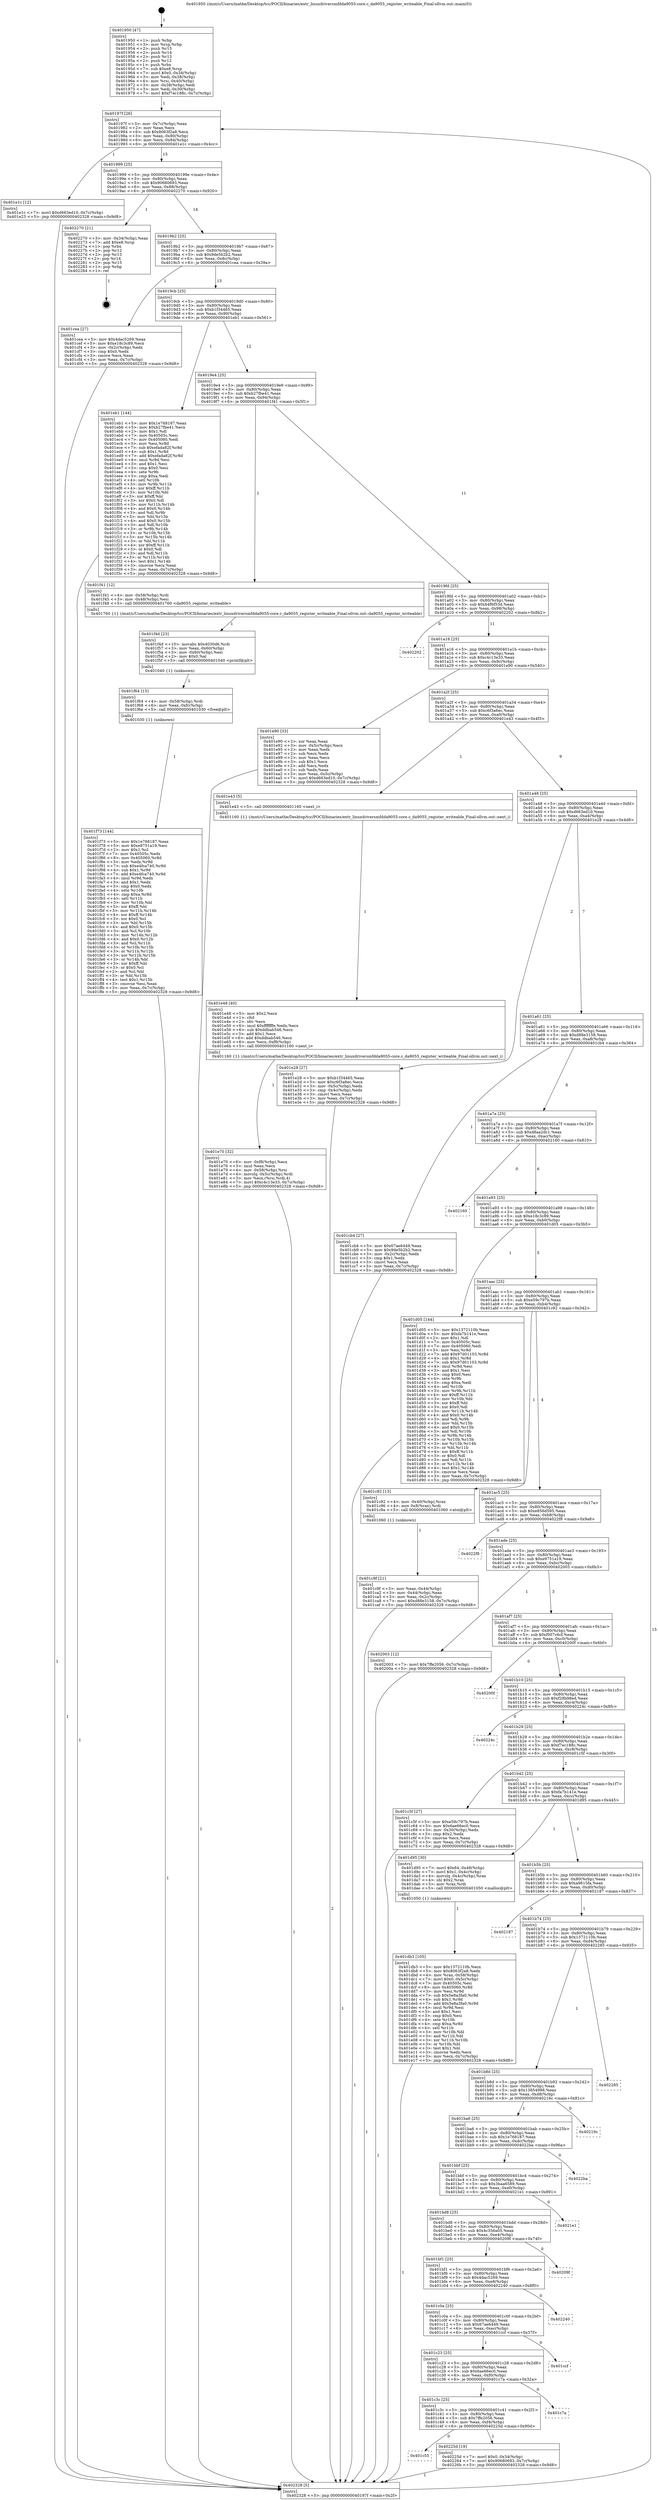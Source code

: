 digraph "0x401950" {
  label = "0x401950 (/mnt/c/Users/mathe/Desktop/tcc/POCII/binaries/extr_linuxdriversmfdda9055-core.c_da9055_register_writeable_Final-ollvm.out::main(0))"
  labelloc = "t"
  node[shape=record]

  Entry [label="",width=0.3,height=0.3,shape=circle,fillcolor=black,style=filled]
  "0x40197f" [label="{
     0x40197f [26]\l
     | [instrs]\l
     &nbsp;&nbsp;0x40197f \<+3\>: mov -0x7c(%rbp),%eax\l
     &nbsp;&nbsp;0x401982 \<+2\>: mov %eax,%ecx\l
     &nbsp;&nbsp;0x401984 \<+6\>: sub $0x8063f2a8,%ecx\l
     &nbsp;&nbsp;0x40198a \<+3\>: mov %eax,-0x80(%rbp)\l
     &nbsp;&nbsp;0x40198d \<+6\>: mov %ecx,-0x84(%rbp)\l
     &nbsp;&nbsp;0x401993 \<+6\>: je 0000000000401e1c \<main+0x4cc\>\l
  }"]
  "0x401e1c" [label="{
     0x401e1c [12]\l
     | [instrs]\l
     &nbsp;&nbsp;0x401e1c \<+7\>: movl $0xd663ed10,-0x7c(%rbp)\l
     &nbsp;&nbsp;0x401e23 \<+5\>: jmp 0000000000402328 \<main+0x9d8\>\l
  }"]
  "0x401999" [label="{
     0x401999 [25]\l
     | [instrs]\l
     &nbsp;&nbsp;0x401999 \<+5\>: jmp 000000000040199e \<main+0x4e\>\l
     &nbsp;&nbsp;0x40199e \<+3\>: mov -0x80(%rbp),%eax\l
     &nbsp;&nbsp;0x4019a1 \<+5\>: sub $0x90680693,%eax\l
     &nbsp;&nbsp;0x4019a6 \<+6\>: mov %eax,-0x88(%rbp)\l
     &nbsp;&nbsp;0x4019ac \<+6\>: je 0000000000402270 \<main+0x920\>\l
  }"]
  Exit [label="",width=0.3,height=0.3,shape=circle,fillcolor=black,style=filled,peripheries=2]
  "0x402270" [label="{
     0x402270 [21]\l
     | [instrs]\l
     &nbsp;&nbsp;0x402270 \<+3\>: mov -0x34(%rbp),%eax\l
     &nbsp;&nbsp;0x402273 \<+7\>: add $0xe8,%rsp\l
     &nbsp;&nbsp;0x40227a \<+1\>: pop %rbx\l
     &nbsp;&nbsp;0x40227b \<+2\>: pop %r12\l
     &nbsp;&nbsp;0x40227d \<+2\>: pop %r13\l
     &nbsp;&nbsp;0x40227f \<+2\>: pop %r14\l
     &nbsp;&nbsp;0x402281 \<+2\>: pop %r15\l
     &nbsp;&nbsp;0x402283 \<+1\>: pop %rbp\l
     &nbsp;&nbsp;0x402284 \<+1\>: ret\l
  }"]
  "0x4019b2" [label="{
     0x4019b2 [25]\l
     | [instrs]\l
     &nbsp;&nbsp;0x4019b2 \<+5\>: jmp 00000000004019b7 \<main+0x67\>\l
     &nbsp;&nbsp;0x4019b7 \<+3\>: mov -0x80(%rbp),%eax\l
     &nbsp;&nbsp;0x4019ba \<+5\>: sub $0x9de5b2b2,%eax\l
     &nbsp;&nbsp;0x4019bf \<+6\>: mov %eax,-0x8c(%rbp)\l
     &nbsp;&nbsp;0x4019c5 \<+6\>: je 0000000000401cea \<main+0x39a\>\l
  }"]
  "0x401c55" [label="{
     0x401c55\l
  }", style=dashed]
  "0x401cea" [label="{
     0x401cea [27]\l
     | [instrs]\l
     &nbsp;&nbsp;0x401cea \<+5\>: mov $0x4dac5269,%eax\l
     &nbsp;&nbsp;0x401cef \<+5\>: mov $0xe18c3c89,%ecx\l
     &nbsp;&nbsp;0x401cf4 \<+3\>: mov -0x2c(%rbp),%edx\l
     &nbsp;&nbsp;0x401cf7 \<+3\>: cmp $0x0,%edx\l
     &nbsp;&nbsp;0x401cfa \<+3\>: cmove %ecx,%eax\l
     &nbsp;&nbsp;0x401cfd \<+3\>: mov %eax,-0x7c(%rbp)\l
     &nbsp;&nbsp;0x401d00 \<+5\>: jmp 0000000000402328 \<main+0x9d8\>\l
  }"]
  "0x4019cb" [label="{
     0x4019cb [25]\l
     | [instrs]\l
     &nbsp;&nbsp;0x4019cb \<+5\>: jmp 00000000004019d0 \<main+0x80\>\l
     &nbsp;&nbsp;0x4019d0 \<+3\>: mov -0x80(%rbp),%eax\l
     &nbsp;&nbsp;0x4019d3 \<+5\>: sub $0xb1f34465,%eax\l
     &nbsp;&nbsp;0x4019d8 \<+6\>: mov %eax,-0x90(%rbp)\l
     &nbsp;&nbsp;0x4019de \<+6\>: je 0000000000401eb1 \<main+0x561\>\l
  }"]
  "0x40225d" [label="{
     0x40225d [19]\l
     | [instrs]\l
     &nbsp;&nbsp;0x40225d \<+7\>: movl $0x0,-0x34(%rbp)\l
     &nbsp;&nbsp;0x402264 \<+7\>: movl $0x90680693,-0x7c(%rbp)\l
     &nbsp;&nbsp;0x40226b \<+5\>: jmp 0000000000402328 \<main+0x9d8\>\l
  }"]
  "0x401eb1" [label="{
     0x401eb1 [144]\l
     | [instrs]\l
     &nbsp;&nbsp;0x401eb1 \<+5\>: mov $0x1e768187,%eax\l
     &nbsp;&nbsp;0x401eb6 \<+5\>: mov $0xb27fbe41,%ecx\l
     &nbsp;&nbsp;0x401ebb \<+2\>: mov $0x1,%dl\l
     &nbsp;&nbsp;0x401ebd \<+7\>: mov 0x40505c,%esi\l
     &nbsp;&nbsp;0x401ec4 \<+7\>: mov 0x405060,%edi\l
     &nbsp;&nbsp;0x401ecb \<+3\>: mov %esi,%r8d\l
     &nbsp;&nbsp;0x401ece \<+7\>: sub $0xefada82f,%r8d\l
     &nbsp;&nbsp;0x401ed5 \<+4\>: sub $0x1,%r8d\l
     &nbsp;&nbsp;0x401ed9 \<+7\>: add $0xefada82f,%r8d\l
     &nbsp;&nbsp;0x401ee0 \<+4\>: imul %r8d,%esi\l
     &nbsp;&nbsp;0x401ee4 \<+3\>: and $0x1,%esi\l
     &nbsp;&nbsp;0x401ee7 \<+3\>: cmp $0x0,%esi\l
     &nbsp;&nbsp;0x401eea \<+4\>: sete %r9b\l
     &nbsp;&nbsp;0x401eee \<+3\>: cmp $0xa,%edi\l
     &nbsp;&nbsp;0x401ef1 \<+4\>: setl %r10b\l
     &nbsp;&nbsp;0x401ef5 \<+3\>: mov %r9b,%r11b\l
     &nbsp;&nbsp;0x401ef8 \<+4\>: xor $0xff,%r11b\l
     &nbsp;&nbsp;0x401efc \<+3\>: mov %r10b,%bl\l
     &nbsp;&nbsp;0x401eff \<+3\>: xor $0xff,%bl\l
     &nbsp;&nbsp;0x401f02 \<+3\>: xor $0x0,%dl\l
     &nbsp;&nbsp;0x401f05 \<+3\>: mov %r11b,%r14b\l
     &nbsp;&nbsp;0x401f08 \<+4\>: and $0x0,%r14b\l
     &nbsp;&nbsp;0x401f0c \<+3\>: and %dl,%r9b\l
     &nbsp;&nbsp;0x401f0f \<+3\>: mov %bl,%r15b\l
     &nbsp;&nbsp;0x401f12 \<+4\>: and $0x0,%r15b\l
     &nbsp;&nbsp;0x401f16 \<+3\>: and %dl,%r10b\l
     &nbsp;&nbsp;0x401f19 \<+3\>: or %r9b,%r14b\l
     &nbsp;&nbsp;0x401f1c \<+3\>: or %r10b,%r15b\l
     &nbsp;&nbsp;0x401f1f \<+3\>: xor %r15b,%r14b\l
     &nbsp;&nbsp;0x401f22 \<+3\>: or %bl,%r11b\l
     &nbsp;&nbsp;0x401f25 \<+4\>: xor $0xff,%r11b\l
     &nbsp;&nbsp;0x401f29 \<+3\>: or $0x0,%dl\l
     &nbsp;&nbsp;0x401f2c \<+3\>: and %dl,%r11b\l
     &nbsp;&nbsp;0x401f2f \<+3\>: or %r11b,%r14b\l
     &nbsp;&nbsp;0x401f32 \<+4\>: test $0x1,%r14b\l
     &nbsp;&nbsp;0x401f36 \<+3\>: cmovne %ecx,%eax\l
     &nbsp;&nbsp;0x401f39 \<+3\>: mov %eax,-0x7c(%rbp)\l
     &nbsp;&nbsp;0x401f3c \<+5\>: jmp 0000000000402328 \<main+0x9d8\>\l
  }"]
  "0x4019e4" [label="{
     0x4019e4 [25]\l
     | [instrs]\l
     &nbsp;&nbsp;0x4019e4 \<+5\>: jmp 00000000004019e9 \<main+0x99\>\l
     &nbsp;&nbsp;0x4019e9 \<+3\>: mov -0x80(%rbp),%eax\l
     &nbsp;&nbsp;0x4019ec \<+5\>: sub $0xb27fbe41,%eax\l
     &nbsp;&nbsp;0x4019f1 \<+6\>: mov %eax,-0x94(%rbp)\l
     &nbsp;&nbsp;0x4019f7 \<+6\>: je 0000000000401f41 \<main+0x5f1\>\l
  }"]
  "0x401c3c" [label="{
     0x401c3c [25]\l
     | [instrs]\l
     &nbsp;&nbsp;0x401c3c \<+5\>: jmp 0000000000401c41 \<main+0x2f1\>\l
     &nbsp;&nbsp;0x401c41 \<+3\>: mov -0x80(%rbp),%eax\l
     &nbsp;&nbsp;0x401c44 \<+5\>: sub $0x7ffe2056,%eax\l
     &nbsp;&nbsp;0x401c49 \<+6\>: mov %eax,-0xf4(%rbp)\l
     &nbsp;&nbsp;0x401c4f \<+6\>: je 000000000040225d \<main+0x90d\>\l
  }"]
  "0x401f41" [label="{
     0x401f41 [12]\l
     | [instrs]\l
     &nbsp;&nbsp;0x401f41 \<+4\>: mov -0x58(%rbp),%rdi\l
     &nbsp;&nbsp;0x401f45 \<+3\>: mov -0x48(%rbp),%esi\l
     &nbsp;&nbsp;0x401f48 \<+5\>: call 0000000000401760 \<da9055_register_writeable\>\l
     | [calls]\l
     &nbsp;&nbsp;0x401760 \{1\} (/mnt/c/Users/mathe/Desktop/tcc/POCII/binaries/extr_linuxdriversmfdda9055-core.c_da9055_register_writeable_Final-ollvm.out::da9055_register_writeable)\l
  }"]
  "0x4019fd" [label="{
     0x4019fd [25]\l
     | [instrs]\l
     &nbsp;&nbsp;0x4019fd \<+5\>: jmp 0000000000401a02 \<main+0xb2\>\l
     &nbsp;&nbsp;0x401a02 \<+3\>: mov -0x80(%rbp),%eax\l
     &nbsp;&nbsp;0x401a05 \<+5\>: sub $0xb4f6f53d,%eax\l
     &nbsp;&nbsp;0x401a0a \<+6\>: mov %eax,-0x98(%rbp)\l
     &nbsp;&nbsp;0x401a10 \<+6\>: je 0000000000402202 \<main+0x8b2\>\l
  }"]
  "0x401c7a" [label="{
     0x401c7a\l
  }", style=dashed]
  "0x402202" [label="{
     0x402202\l
  }", style=dashed]
  "0x401a16" [label="{
     0x401a16 [25]\l
     | [instrs]\l
     &nbsp;&nbsp;0x401a16 \<+5\>: jmp 0000000000401a1b \<main+0xcb\>\l
     &nbsp;&nbsp;0x401a1b \<+3\>: mov -0x80(%rbp),%eax\l
     &nbsp;&nbsp;0x401a1e \<+5\>: sub $0xc4c13e33,%eax\l
     &nbsp;&nbsp;0x401a23 \<+6\>: mov %eax,-0x9c(%rbp)\l
     &nbsp;&nbsp;0x401a29 \<+6\>: je 0000000000401e90 \<main+0x540\>\l
  }"]
  "0x401c23" [label="{
     0x401c23 [25]\l
     | [instrs]\l
     &nbsp;&nbsp;0x401c23 \<+5\>: jmp 0000000000401c28 \<main+0x2d8\>\l
     &nbsp;&nbsp;0x401c28 \<+3\>: mov -0x80(%rbp),%eax\l
     &nbsp;&nbsp;0x401c2b \<+5\>: sub $0x6ae66ec0,%eax\l
     &nbsp;&nbsp;0x401c30 \<+6\>: mov %eax,-0xf0(%rbp)\l
     &nbsp;&nbsp;0x401c36 \<+6\>: je 0000000000401c7a \<main+0x32a\>\l
  }"]
  "0x401e90" [label="{
     0x401e90 [33]\l
     | [instrs]\l
     &nbsp;&nbsp;0x401e90 \<+2\>: xor %eax,%eax\l
     &nbsp;&nbsp;0x401e92 \<+3\>: mov -0x5c(%rbp),%ecx\l
     &nbsp;&nbsp;0x401e95 \<+2\>: mov %eax,%edx\l
     &nbsp;&nbsp;0x401e97 \<+2\>: sub %ecx,%edx\l
     &nbsp;&nbsp;0x401e99 \<+2\>: mov %eax,%ecx\l
     &nbsp;&nbsp;0x401e9b \<+3\>: sub $0x1,%ecx\l
     &nbsp;&nbsp;0x401e9e \<+2\>: add %ecx,%edx\l
     &nbsp;&nbsp;0x401ea0 \<+2\>: sub %edx,%eax\l
     &nbsp;&nbsp;0x401ea2 \<+3\>: mov %eax,-0x5c(%rbp)\l
     &nbsp;&nbsp;0x401ea5 \<+7\>: movl $0xd663ed10,-0x7c(%rbp)\l
     &nbsp;&nbsp;0x401eac \<+5\>: jmp 0000000000402328 \<main+0x9d8\>\l
  }"]
  "0x401a2f" [label="{
     0x401a2f [25]\l
     | [instrs]\l
     &nbsp;&nbsp;0x401a2f \<+5\>: jmp 0000000000401a34 \<main+0xe4\>\l
     &nbsp;&nbsp;0x401a34 \<+3\>: mov -0x80(%rbp),%eax\l
     &nbsp;&nbsp;0x401a37 \<+5\>: sub $0xc6f3a6ec,%eax\l
     &nbsp;&nbsp;0x401a3c \<+6\>: mov %eax,-0xa0(%rbp)\l
     &nbsp;&nbsp;0x401a42 \<+6\>: je 0000000000401e43 \<main+0x4f3\>\l
  }"]
  "0x401ccf" [label="{
     0x401ccf\l
  }", style=dashed]
  "0x401e43" [label="{
     0x401e43 [5]\l
     | [instrs]\l
     &nbsp;&nbsp;0x401e43 \<+5\>: call 0000000000401160 \<next_i\>\l
     | [calls]\l
     &nbsp;&nbsp;0x401160 \{1\} (/mnt/c/Users/mathe/Desktop/tcc/POCII/binaries/extr_linuxdriversmfdda9055-core.c_da9055_register_writeable_Final-ollvm.out::next_i)\l
  }"]
  "0x401a48" [label="{
     0x401a48 [25]\l
     | [instrs]\l
     &nbsp;&nbsp;0x401a48 \<+5\>: jmp 0000000000401a4d \<main+0xfd\>\l
     &nbsp;&nbsp;0x401a4d \<+3\>: mov -0x80(%rbp),%eax\l
     &nbsp;&nbsp;0x401a50 \<+5\>: sub $0xd663ed10,%eax\l
     &nbsp;&nbsp;0x401a55 \<+6\>: mov %eax,-0xa4(%rbp)\l
     &nbsp;&nbsp;0x401a5b \<+6\>: je 0000000000401e28 \<main+0x4d8\>\l
  }"]
  "0x401c0a" [label="{
     0x401c0a [25]\l
     | [instrs]\l
     &nbsp;&nbsp;0x401c0a \<+5\>: jmp 0000000000401c0f \<main+0x2bf\>\l
     &nbsp;&nbsp;0x401c0f \<+3\>: mov -0x80(%rbp),%eax\l
     &nbsp;&nbsp;0x401c12 \<+5\>: sub $0x67ae6449,%eax\l
     &nbsp;&nbsp;0x401c17 \<+6\>: mov %eax,-0xec(%rbp)\l
     &nbsp;&nbsp;0x401c1d \<+6\>: je 0000000000401ccf \<main+0x37f\>\l
  }"]
  "0x401e28" [label="{
     0x401e28 [27]\l
     | [instrs]\l
     &nbsp;&nbsp;0x401e28 \<+5\>: mov $0xb1f34465,%eax\l
     &nbsp;&nbsp;0x401e2d \<+5\>: mov $0xc6f3a6ec,%ecx\l
     &nbsp;&nbsp;0x401e32 \<+3\>: mov -0x5c(%rbp),%edx\l
     &nbsp;&nbsp;0x401e35 \<+3\>: cmp -0x4c(%rbp),%edx\l
     &nbsp;&nbsp;0x401e38 \<+3\>: cmovl %ecx,%eax\l
     &nbsp;&nbsp;0x401e3b \<+3\>: mov %eax,-0x7c(%rbp)\l
     &nbsp;&nbsp;0x401e3e \<+5\>: jmp 0000000000402328 \<main+0x9d8\>\l
  }"]
  "0x401a61" [label="{
     0x401a61 [25]\l
     | [instrs]\l
     &nbsp;&nbsp;0x401a61 \<+5\>: jmp 0000000000401a66 \<main+0x116\>\l
     &nbsp;&nbsp;0x401a66 \<+3\>: mov -0x80(%rbp),%eax\l
     &nbsp;&nbsp;0x401a69 \<+5\>: sub $0xd88e3158,%eax\l
     &nbsp;&nbsp;0x401a6e \<+6\>: mov %eax,-0xa8(%rbp)\l
     &nbsp;&nbsp;0x401a74 \<+6\>: je 0000000000401cb4 \<main+0x364\>\l
  }"]
  "0x402240" [label="{
     0x402240\l
  }", style=dashed]
  "0x401cb4" [label="{
     0x401cb4 [27]\l
     | [instrs]\l
     &nbsp;&nbsp;0x401cb4 \<+5\>: mov $0x67ae6449,%eax\l
     &nbsp;&nbsp;0x401cb9 \<+5\>: mov $0x9de5b2b2,%ecx\l
     &nbsp;&nbsp;0x401cbe \<+3\>: mov -0x2c(%rbp),%edx\l
     &nbsp;&nbsp;0x401cc1 \<+3\>: cmp $0x1,%edx\l
     &nbsp;&nbsp;0x401cc4 \<+3\>: cmovl %ecx,%eax\l
     &nbsp;&nbsp;0x401cc7 \<+3\>: mov %eax,-0x7c(%rbp)\l
     &nbsp;&nbsp;0x401cca \<+5\>: jmp 0000000000402328 \<main+0x9d8\>\l
  }"]
  "0x401a7a" [label="{
     0x401a7a [25]\l
     | [instrs]\l
     &nbsp;&nbsp;0x401a7a \<+5\>: jmp 0000000000401a7f \<main+0x12f\>\l
     &nbsp;&nbsp;0x401a7f \<+3\>: mov -0x80(%rbp),%eax\l
     &nbsp;&nbsp;0x401a82 \<+5\>: sub $0xd8aa2dc1,%eax\l
     &nbsp;&nbsp;0x401a87 \<+6\>: mov %eax,-0xac(%rbp)\l
     &nbsp;&nbsp;0x401a8d \<+6\>: je 0000000000402160 \<main+0x810\>\l
  }"]
  "0x401bf1" [label="{
     0x401bf1 [25]\l
     | [instrs]\l
     &nbsp;&nbsp;0x401bf1 \<+5\>: jmp 0000000000401bf6 \<main+0x2a6\>\l
     &nbsp;&nbsp;0x401bf6 \<+3\>: mov -0x80(%rbp),%eax\l
     &nbsp;&nbsp;0x401bf9 \<+5\>: sub $0x4dac5269,%eax\l
     &nbsp;&nbsp;0x401bfe \<+6\>: mov %eax,-0xe8(%rbp)\l
     &nbsp;&nbsp;0x401c04 \<+6\>: je 0000000000402240 \<main+0x8f0\>\l
  }"]
  "0x402160" [label="{
     0x402160\l
  }", style=dashed]
  "0x401a93" [label="{
     0x401a93 [25]\l
     | [instrs]\l
     &nbsp;&nbsp;0x401a93 \<+5\>: jmp 0000000000401a98 \<main+0x148\>\l
     &nbsp;&nbsp;0x401a98 \<+3\>: mov -0x80(%rbp),%eax\l
     &nbsp;&nbsp;0x401a9b \<+5\>: sub $0xe18c3c89,%eax\l
     &nbsp;&nbsp;0x401aa0 \<+6\>: mov %eax,-0xb0(%rbp)\l
     &nbsp;&nbsp;0x401aa6 \<+6\>: je 0000000000401d05 \<main+0x3b5\>\l
  }"]
  "0x40209f" [label="{
     0x40209f\l
  }", style=dashed]
  "0x401d05" [label="{
     0x401d05 [144]\l
     | [instrs]\l
     &nbsp;&nbsp;0x401d05 \<+5\>: mov $0x1372110b,%eax\l
     &nbsp;&nbsp;0x401d0a \<+5\>: mov $0xfa7b141e,%ecx\l
     &nbsp;&nbsp;0x401d0f \<+2\>: mov $0x1,%dl\l
     &nbsp;&nbsp;0x401d11 \<+7\>: mov 0x40505c,%esi\l
     &nbsp;&nbsp;0x401d18 \<+7\>: mov 0x405060,%edi\l
     &nbsp;&nbsp;0x401d1f \<+3\>: mov %esi,%r8d\l
     &nbsp;&nbsp;0x401d22 \<+7\>: add $0x97d01103,%r8d\l
     &nbsp;&nbsp;0x401d29 \<+4\>: sub $0x1,%r8d\l
     &nbsp;&nbsp;0x401d2d \<+7\>: sub $0x97d01103,%r8d\l
     &nbsp;&nbsp;0x401d34 \<+4\>: imul %r8d,%esi\l
     &nbsp;&nbsp;0x401d38 \<+3\>: and $0x1,%esi\l
     &nbsp;&nbsp;0x401d3b \<+3\>: cmp $0x0,%esi\l
     &nbsp;&nbsp;0x401d3e \<+4\>: sete %r9b\l
     &nbsp;&nbsp;0x401d42 \<+3\>: cmp $0xa,%edi\l
     &nbsp;&nbsp;0x401d45 \<+4\>: setl %r10b\l
     &nbsp;&nbsp;0x401d49 \<+3\>: mov %r9b,%r11b\l
     &nbsp;&nbsp;0x401d4c \<+4\>: xor $0xff,%r11b\l
     &nbsp;&nbsp;0x401d50 \<+3\>: mov %r10b,%bl\l
     &nbsp;&nbsp;0x401d53 \<+3\>: xor $0xff,%bl\l
     &nbsp;&nbsp;0x401d56 \<+3\>: xor $0x0,%dl\l
     &nbsp;&nbsp;0x401d59 \<+3\>: mov %r11b,%r14b\l
     &nbsp;&nbsp;0x401d5c \<+4\>: and $0x0,%r14b\l
     &nbsp;&nbsp;0x401d60 \<+3\>: and %dl,%r9b\l
     &nbsp;&nbsp;0x401d63 \<+3\>: mov %bl,%r15b\l
     &nbsp;&nbsp;0x401d66 \<+4\>: and $0x0,%r15b\l
     &nbsp;&nbsp;0x401d6a \<+3\>: and %dl,%r10b\l
     &nbsp;&nbsp;0x401d6d \<+3\>: or %r9b,%r14b\l
     &nbsp;&nbsp;0x401d70 \<+3\>: or %r10b,%r15b\l
     &nbsp;&nbsp;0x401d73 \<+3\>: xor %r15b,%r14b\l
     &nbsp;&nbsp;0x401d76 \<+3\>: or %bl,%r11b\l
     &nbsp;&nbsp;0x401d79 \<+4\>: xor $0xff,%r11b\l
     &nbsp;&nbsp;0x401d7d \<+3\>: or $0x0,%dl\l
     &nbsp;&nbsp;0x401d80 \<+3\>: and %dl,%r11b\l
     &nbsp;&nbsp;0x401d83 \<+3\>: or %r11b,%r14b\l
     &nbsp;&nbsp;0x401d86 \<+4\>: test $0x1,%r14b\l
     &nbsp;&nbsp;0x401d8a \<+3\>: cmovne %ecx,%eax\l
     &nbsp;&nbsp;0x401d8d \<+3\>: mov %eax,-0x7c(%rbp)\l
     &nbsp;&nbsp;0x401d90 \<+5\>: jmp 0000000000402328 \<main+0x9d8\>\l
  }"]
  "0x401aac" [label="{
     0x401aac [25]\l
     | [instrs]\l
     &nbsp;&nbsp;0x401aac \<+5\>: jmp 0000000000401ab1 \<main+0x161\>\l
     &nbsp;&nbsp;0x401ab1 \<+3\>: mov -0x80(%rbp),%eax\l
     &nbsp;&nbsp;0x401ab4 \<+5\>: sub $0xe59c797b,%eax\l
     &nbsp;&nbsp;0x401ab9 \<+6\>: mov %eax,-0xb4(%rbp)\l
     &nbsp;&nbsp;0x401abf \<+6\>: je 0000000000401c92 \<main+0x342\>\l
  }"]
  "0x401bd8" [label="{
     0x401bd8 [25]\l
     | [instrs]\l
     &nbsp;&nbsp;0x401bd8 \<+5\>: jmp 0000000000401bdd \<main+0x28d\>\l
     &nbsp;&nbsp;0x401bdd \<+3\>: mov -0x80(%rbp),%eax\l
     &nbsp;&nbsp;0x401be0 \<+5\>: sub $0x4c356a05,%eax\l
     &nbsp;&nbsp;0x401be5 \<+6\>: mov %eax,-0xe4(%rbp)\l
     &nbsp;&nbsp;0x401beb \<+6\>: je 000000000040209f \<main+0x74f\>\l
  }"]
  "0x401c92" [label="{
     0x401c92 [13]\l
     | [instrs]\l
     &nbsp;&nbsp;0x401c92 \<+4\>: mov -0x40(%rbp),%rax\l
     &nbsp;&nbsp;0x401c96 \<+4\>: mov 0x8(%rax),%rdi\l
     &nbsp;&nbsp;0x401c9a \<+5\>: call 0000000000401060 \<atoi@plt\>\l
     | [calls]\l
     &nbsp;&nbsp;0x401060 \{1\} (unknown)\l
  }"]
  "0x401ac5" [label="{
     0x401ac5 [25]\l
     | [instrs]\l
     &nbsp;&nbsp;0x401ac5 \<+5\>: jmp 0000000000401aca \<main+0x17a\>\l
     &nbsp;&nbsp;0x401aca \<+3\>: mov -0x80(%rbp),%eax\l
     &nbsp;&nbsp;0x401acd \<+5\>: sub $0xe856d595,%eax\l
     &nbsp;&nbsp;0x401ad2 \<+6\>: mov %eax,-0xb8(%rbp)\l
     &nbsp;&nbsp;0x401ad8 \<+6\>: je 00000000004022f8 \<main+0x9a8\>\l
  }"]
  "0x4021e1" [label="{
     0x4021e1\l
  }", style=dashed]
  "0x4022f8" [label="{
     0x4022f8\l
  }", style=dashed]
  "0x401ade" [label="{
     0x401ade [25]\l
     | [instrs]\l
     &nbsp;&nbsp;0x401ade \<+5\>: jmp 0000000000401ae3 \<main+0x193\>\l
     &nbsp;&nbsp;0x401ae3 \<+3\>: mov -0x80(%rbp),%eax\l
     &nbsp;&nbsp;0x401ae6 \<+5\>: sub $0xe9751a19,%eax\l
     &nbsp;&nbsp;0x401aeb \<+6\>: mov %eax,-0xbc(%rbp)\l
     &nbsp;&nbsp;0x401af1 \<+6\>: je 0000000000402003 \<main+0x6b3\>\l
  }"]
  "0x401bbf" [label="{
     0x401bbf [25]\l
     | [instrs]\l
     &nbsp;&nbsp;0x401bbf \<+5\>: jmp 0000000000401bc4 \<main+0x274\>\l
     &nbsp;&nbsp;0x401bc4 \<+3\>: mov -0x80(%rbp),%eax\l
     &nbsp;&nbsp;0x401bc7 \<+5\>: sub $0x3baa6589,%eax\l
     &nbsp;&nbsp;0x401bcc \<+6\>: mov %eax,-0xe0(%rbp)\l
     &nbsp;&nbsp;0x401bd2 \<+6\>: je 00000000004021e1 \<main+0x891\>\l
  }"]
  "0x402003" [label="{
     0x402003 [12]\l
     | [instrs]\l
     &nbsp;&nbsp;0x402003 \<+7\>: movl $0x7ffe2056,-0x7c(%rbp)\l
     &nbsp;&nbsp;0x40200a \<+5\>: jmp 0000000000402328 \<main+0x9d8\>\l
  }"]
  "0x401af7" [label="{
     0x401af7 [25]\l
     | [instrs]\l
     &nbsp;&nbsp;0x401af7 \<+5\>: jmp 0000000000401afc \<main+0x1ac\>\l
     &nbsp;&nbsp;0x401afc \<+3\>: mov -0x80(%rbp),%eax\l
     &nbsp;&nbsp;0x401aff \<+5\>: sub $0xf007c6cf,%eax\l
     &nbsp;&nbsp;0x401b04 \<+6\>: mov %eax,-0xc0(%rbp)\l
     &nbsp;&nbsp;0x401b0a \<+6\>: je 000000000040200f \<main+0x6bf\>\l
  }"]
  "0x4022ba" [label="{
     0x4022ba\l
  }", style=dashed]
  "0x40200f" [label="{
     0x40200f\l
  }", style=dashed]
  "0x401b10" [label="{
     0x401b10 [25]\l
     | [instrs]\l
     &nbsp;&nbsp;0x401b10 \<+5\>: jmp 0000000000401b15 \<main+0x1c5\>\l
     &nbsp;&nbsp;0x401b15 \<+3\>: mov -0x80(%rbp),%eax\l
     &nbsp;&nbsp;0x401b18 \<+5\>: sub $0xf28b98ed,%eax\l
     &nbsp;&nbsp;0x401b1d \<+6\>: mov %eax,-0xc4(%rbp)\l
     &nbsp;&nbsp;0x401b23 \<+6\>: je 000000000040224c \<main+0x8fc\>\l
  }"]
  "0x401ba6" [label="{
     0x401ba6 [25]\l
     | [instrs]\l
     &nbsp;&nbsp;0x401ba6 \<+5\>: jmp 0000000000401bab \<main+0x25b\>\l
     &nbsp;&nbsp;0x401bab \<+3\>: mov -0x80(%rbp),%eax\l
     &nbsp;&nbsp;0x401bae \<+5\>: sub $0x1e768187,%eax\l
     &nbsp;&nbsp;0x401bb3 \<+6\>: mov %eax,-0xdc(%rbp)\l
     &nbsp;&nbsp;0x401bb9 \<+6\>: je 00000000004022ba \<main+0x96a\>\l
  }"]
  "0x40224c" [label="{
     0x40224c\l
  }", style=dashed]
  "0x401b29" [label="{
     0x401b29 [25]\l
     | [instrs]\l
     &nbsp;&nbsp;0x401b29 \<+5\>: jmp 0000000000401b2e \<main+0x1de\>\l
     &nbsp;&nbsp;0x401b2e \<+3\>: mov -0x80(%rbp),%eax\l
     &nbsp;&nbsp;0x401b31 \<+5\>: sub $0xf7ec188c,%eax\l
     &nbsp;&nbsp;0x401b36 \<+6\>: mov %eax,-0xc8(%rbp)\l
     &nbsp;&nbsp;0x401b3c \<+6\>: je 0000000000401c5f \<main+0x30f\>\l
  }"]
  "0x40216c" [label="{
     0x40216c\l
  }", style=dashed]
  "0x401c5f" [label="{
     0x401c5f [27]\l
     | [instrs]\l
     &nbsp;&nbsp;0x401c5f \<+5\>: mov $0xe59c797b,%eax\l
     &nbsp;&nbsp;0x401c64 \<+5\>: mov $0x6ae66ec0,%ecx\l
     &nbsp;&nbsp;0x401c69 \<+3\>: mov -0x30(%rbp),%edx\l
     &nbsp;&nbsp;0x401c6c \<+3\>: cmp $0x2,%edx\l
     &nbsp;&nbsp;0x401c6f \<+3\>: cmovne %ecx,%eax\l
     &nbsp;&nbsp;0x401c72 \<+3\>: mov %eax,-0x7c(%rbp)\l
     &nbsp;&nbsp;0x401c75 \<+5\>: jmp 0000000000402328 \<main+0x9d8\>\l
  }"]
  "0x401b42" [label="{
     0x401b42 [25]\l
     | [instrs]\l
     &nbsp;&nbsp;0x401b42 \<+5\>: jmp 0000000000401b47 \<main+0x1f7\>\l
     &nbsp;&nbsp;0x401b47 \<+3\>: mov -0x80(%rbp),%eax\l
     &nbsp;&nbsp;0x401b4a \<+5\>: sub $0xfa7b141e,%eax\l
     &nbsp;&nbsp;0x401b4f \<+6\>: mov %eax,-0xcc(%rbp)\l
     &nbsp;&nbsp;0x401b55 \<+6\>: je 0000000000401d95 \<main+0x445\>\l
  }"]
  "0x402328" [label="{
     0x402328 [5]\l
     | [instrs]\l
     &nbsp;&nbsp;0x402328 \<+5\>: jmp 000000000040197f \<main+0x2f\>\l
  }"]
  "0x401950" [label="{
     0x401950 [47]\l
     | [instrs]\l
     &nbsp;&nbsp;0x401950 \<+1\>: push %rbp\l
     &nbsp;&nbsp;0x401951 \<+3\>: mov %rsp,%rbp\l
     &nbsp;&nbsp;0x401954 \<+2\>: push %r15\l
     &nbsp;&nbsp;0x401956 \<+2\>: push %r14\l
     &nbsp;&nbsp;0x401958 \<+2\>: push %r13\l
     &nbsp;&nbsp;0x40195a \<+2\>: push %r12\l
     &nbsp;&nbsp;0x40195c \<+1\>: push %rbx\l
     &nbsp;&nbsp;0x40195d \<+7\>: sub $0xe8,%rsp\l
     &nbsp;&nbsp;0x401964 \<+7\>: movl $0x0,-0x34(%rbp)\l
     &nbsp;&nbsp;0x40196b \<+3\>: mov %edi,-0x38(%rbp)\l
     &nbsp;&nbsp;0x40196e \<+4\>: mov %rsi,-0x40(%rbp)\l
     &nbsp;&nbsp;0x401972 \<+3\>: mov -0x38(%rbp),%edi\l
     &nbsp;&nbsp;0x401975 \<+3\>: mov %edi,-0x30(%rbp)\l
     &nbsp;&nbsp;0x401978 \<+7\>: movl $0xf7ec188c,-0x7c(%rbp)\l
  }"]
  "0x401c9f" [label="{
     0x401c9f [21]\l
     | [instrs]\l
     &nbsp;&nbsp;0x401c9f \<+3\>: mov %eax,-0x44(%rbp)\l
     &nbsp;&nbsp;0x401ca2 \<+3\>: mov -0x44(%rbp),%eax\l
     &nbsp;&nbsp;0x401ca5 \<+3\>: mov %eax,-0x2c(%rbp)\l
     &nbsp;&nbsp;0x401ca8 \<+7\>: movl $0xd88e3158,-0x7c(%rbp)\l
     &nbsp;&nbsp;0x401caf \<+5\>: jmp 0000000000402328 \<main+0x9d8\>\l
  }"]
  "0x401b8d" [label="{
     0x401b8d [25]\l
     | [instrs]\l
     &nbsp;&nbsp;0x401b8d \<+5\>: jmp 0000000000401b92 \<main+0x242\>\l
     &nbsp;&nbsp;0x401b92 \<+3\>: mov -0x80(%rbp),%eax\l
     &nbsp;&nbsp;0x401b95 \<+5\>: sub $0x13854998,%eax\l
     &nbsp;&nbsp;0x401b9a \<+6\>: mov %eax,-0xd8(%rbp)\l
     &nbsp;&nbsp;0x401ba0 \<+6\>: je 000000000040216c \<main+0x81c\>\l
  }"]
  "0x401d95" [label="{
     0x401d95 [30]\l
     | [instrs]\l
     &nbsp;&nbsp;0x401d95 \<+7\>: movl $0x64,-0x48(%rbp)\l
     &nbsp;&nbsp;0x401d9c \<+7\>: movl $0x1,-0x4c(%rbp)\l
     &nbsp;&nbsp;0x401da3 \<+4\>: movslq -0x4c(%rbp),%rax\l
     &nbsp;&nbsp;0x401da7 \<+4\>: shl $0x2,%rax\l
     &nbsp;&nbsp;0x401dab \<+3\>: mov %rax,%rdi\l
     &nbsp;&nbsp;0x401dae \<+5\>: call 0000000000401050 \<malloc@plt\>\l
     | [calls]\l
     &nbsp;&nbsp;0x401050 \{1\} (unknown)\l
  }"]
  "0x401b5b" [label="{
     0x401b5b [25]\l
     | [instrs]\l
     &nbsp;&nbsp;0x401b5b \<+5\>: jmp 0000000000401b60 \<main+0x210\>\l
     &nbsp;&nbsp;0x401b60 \<+3\>: mov -0x80(%rbp),%eax\l
     &nbsp;&nbsp;0x401b63 \<+5\>: sub $0xa9615fa,%eax\l
     &nbsp;&nbsp;0x401b68 \<+6\>: mov %eax,-0xd0(%rbp)\l
     &nbsp;&nbsp;0x401b6e \<+6\>: je 0000000000402187 \<main+0x837\>\l
  }"]
  "0x401db3" [label="{
     0x401db3 [105]\l
     | [instrs]\l
     &nbsp;&nbsp;0x401db3 \<+5\>: mov $0x1372110b,%ecx\l
     &nbsp;&nbsp;0x401db8 \<+5\>: mov $0x8063f2a8,%edx\l
     &nbsp;&nbsp;0x401dbd \<+4\>: mov %rax,-0x58(%rbp)\l
     &nbsp;&nbsp;0x401dc1 \<+7\>: movl $0x0,-0x5c(%rbp)\l
     &nbsp;&nbsp;0x401dc8 \<+7\>: mov 0x40505c,%esi\l
     &nbsp;&nbsp;0x401dcf \<+8\>: mov 0x405060,%r8d\l
     &nbsp;&nbsp;0x401dd7 \<+3\>: mov %esi,%r9d\l
     &nbsp;&nbsp;0x401dda \<+7\>: sub $0x5e8a3fa0,%r9d\l
     &nbsp;&nbsp;0x401de1 \<+4\>: sub $0x1,%r9d\l
     &nbsp;&nbsp;0x401de5 \<+7\>: add $0x5e8a3fa0,%r9d\l
     &nbsp;&nbsp;0x401dec \<+4\>: imul %r9d,%esi\l
     &nbsp;&nbsp;0x401df0 \<+3\>: and $0x1,%esi\l
     &nbsp;&nbsp;0x401df3 \<+3\>: cmp $0x0,%esi\l
     &nbsp;&nbsp;0x401df6 \<+4\>: sete %r10b\l
     &nbsp;&nbsp;0x401dfa \<+4\>: cmp $0xa,%r8d\l
     &nbsp;&nbsp;0x401dfe \<+4\>: setl %r11b\l
     &nbsp;&nbsp;0x401e02 \<+3\>: mov %r10b,%bl\l
     &nbsp;&nbsp;0x401e05 \<+3\>: and %r11b,%bl\l
     &nbsp;&nbsp;0x401e08 \<+3\>: xor %r11b,%r10b\l
     &nbsp;&nbsp;0x401e0b \<+3\>: or %r10b,%bl\l
     &nbsp;&nbsp;0x401e0e \<+3\>: test $0x1,%bl\l
     &nbsp;&nbsp;0x401e11 \<+3\>: cmovne %edx,%ecx\l
     &nbsp;&nbsp;0x401e14 \<+3\>: mov %ecx,-0x7c(%rbp)\l
     &nbsp;&nbsp;0x401e17 \<+5\>: jmp 0000000000402328 \<main+0x9d8\>\l
  }"]
  "0x401e48" [label="{
     0x401e48 [40]\l
     | [instrs]\l
     &nbsp;&nbsp;0x401e48 \<+5\>: mov $0x2,%ecx\l
     &nbsp;&nbsp;0x401e4d \<+1\>: cltd\l
     &nbsp;&nbsp;0x401e4e \<+2\>: idiv %ecx\l
     &nbsp;&nbsp;0x401e50 \<+6\>: imul $0xfffffffe,%edx,%ecx\l
     &nbsp;&nbsp;0x401e56 \<+6\>: sub $0xddbab546,%ecx\l
     &nbsp;&nbsp;0x401e5c \<+3\>: add $0x1,%ecx\l
     &nbsp;&nbsp;0x401e5f \<+6\>: add $0xddbab546,%ecx\l
     &nbsp;&nbsp;0x401e65 \<+6\>: mov %ecx,-0xf8(%rbp)\l
     &nbsp;&nbsp;0x401e6b \<+5\>: call 0000000000401160 \<next_i\>\l
     | [calls]\l
     &nbsp;&nbsp;0x401160 \{1\} (/mnt/c/Users/mathe/Desktop/tcc/POCII/binaries/extr_linuxdriversmfdda9055-core.c_da9055_register_writeable_Final-ollvm.out::next_i)\l
  }"]
  "0x401e70" [label="{
     0x401e70 [32]\l
     | [instrs]\l
     &nbsp;&nbsp;0x401e70 \<+6\>: mov -0xf8(%rbp),%ecx\l
     &nbsp;&nbsp;0x401e76 \<+3\>: imul %eax,%ecx\l
     &nbsp;&nbsp;0x401e79 \<+4\>: mov -0x58(%rbp),%rsi\l
     &nbsp;&nbsp;0x401e7d \<+4\>: movslq -0x5c(%rbp),%rdi\l
     &nbsp;&nbsp;0x401e81 \<+3\>: mov %ecx,(%rsi,%rdi,4)\l
     &nbsp;&nbsp;0x401e84 \<+7\>: movl $0xc4c13e33,-0x7c(%rbp)\l
     &nbsp;&nbsp;0x401e8b \<+5\>: jmp 0000000000402328 \<main+0x9d8\>\l
  }"]
  "0x401f4d" [label="{
     0x401f4d [23]\l
     | [instrs]\l
     &nbsp;&nbsp;0x401f4d \<+10\>: movabs $0x4030d6,%rdi\l
     &nbsp;&nbsp;0x401f57 \<+3\>: mov %eax,-0x60(%rbp)\l
     &nbsp;&nbsp;0x401f5a \<+3\>: mov -0x60(%rbp),%esi\l
     &nbsp;&nbsp;0x401f5d \<+2\>: mov $0x0,%al\l
     &nbsp;&nbsp;0x401f5f \<+5\>: call 0000000000401040 \<printf@plt\>\l
     | [calls]\l
     &nbsp;&nbsp;0x401040 \{1\} (unknown)\l
  }"]
  "0x401f64" [label="{
     0x401f64 [15]\l
     | [instrs]\l
     &nbsp;&nbsp;0x401f64 \<+4\>: mov -0x58(%rbp),%rdi\l
     &nbsp;&nbsp;0x401f68 \<+6\>: mov %eax,-0xfc(%rbp)\l
     &nbsp;&nbsp;0x401f6e \<+5\>: call 0000000000401030 \<free@plt\>\l
     | [calls]\l
     &nbsp;&nbsp;0x401030 \{1\} (unknown)\l
  }"]
  "0x401f73" [label="{
     0x401f73 [144]\l
     | [instrs]\l
     &nbsp;&nbsp;0x401f73 \<+5\>: mov $0x1e768187,%eax\l
     &nbsp;&nbsp;0x401f78 \<+5\>: mov $0xe9751a19,%esi\l
     &nbsp;&nbsp;0x401f7d \<+2\>: mov $0x1,%cl\l
     &nbsp;&nbsp;0x401f7f \<+7\>: mov 0x40505c,%edx\l
     &nbsp;&nbsp;0x401f86 \<+8\>: mov 0x405060,%r8d\l
     &nbsp;&nbsp;0x401f8e \<+3\>: mov %edx,%r9d\l
     &nbsp;&nbsp;0x401f91 \<+7\>: sub $0xe4fca740,%r9d\l
     &nbsp;&nbsp;0x401f98 \<+4\>: sub $0x1,%r9d\l
     &nbsp;&nbsp;0x401f9c \<+7\>: add $0xe4fca740,%r9d\l
     &nbsp;&nbsp;0x401fa3 \<+4\>: imul %r9d,%edx\l
     &nbsp;&nbsp;0x401fa7 \<+3\>: and $0x1,%edx\l
     &nbsp;&nbsp;0x401faa \<+3\>: cmp $0x0,%edx\l
     &nbsp;&nbsp;0x401fad \<+4\>: sete %r10b\l
     &nbsp;&nbsp;0x401fb1 \<+4\>: cmp $0xa,%r8d\l
     &nbsp;&nbsp;0x401fb5 \<+4\>: setl %r11b\l
     &nbsp;&nbsp;0x401fb9 \<+3\>: mov %r10b,%bl\l
     &nbsp;&nbsp;0x401fbc \<+3\>: xor $0xff,%bl\l
     &nbsp;&nbsp;0x401fbf \<+3\>: mov %r11b,%r14b\l
     &nbsp;&nbsp;0x401fc2 \<+4\>: xor $0xff,%r14b\l
     &nbsp;&nbsp;0x401fc6 \<+3\>: xor $0x0,%cl\l
     &nbsp;&nbsp;0x401fc9 \<+3\>: mov %bl,%r15b\l
     &nbsp;&nbsp;0x401fcc \<+4\>: and $0x0,%r15b\l
     &nbsp;&nbsp;0x401fd0 \<+3\>: and %cl,%r10b\l
     &nbsp;&nbsp;0x401fd3 \<+3\>: mov %r14b,%r12b\l
     &nbsp;&nbsp;0x401fd6 \<+4\>: and $0x0,%r12b\l
     &nbsp;&nbsp;0x401fda \<+3\>: and %cl,%r11b\l
     &nbsp;&nbsp;0x401fdd \<+3\>: or %r10b,%r15b\l
     &nbsp;&nbsp;0x401fe0 \<+3\>: or %r11b,%r12b\l
     &nbsp;&nbsp;0x401fe3 \<+3\>: xor %r12b,%r15b\l
     &nbsp;&nbsp;0x401fe6 \<+3\>: or %r14b,%bl\l
     &nbsp;&nbsp;0x401fe9 \<+3\>: xor $0xff,%bl\l
     &nbsp;&nbsp;0x401fec \<+3\>: or $0x0,%cl\l
     &nbsp;&nbsp;0x401fef \<+2\>: and %cl,%bl\l
     &nbsp;&nbsp;0x401ff1 \<+3\>: or %bl,%r15b\l
     &nbsp;&nbsp;0x401ff4 \<+4\>: test $0x1,%r15b\l
     &nbsp;&nbsp;0x401ff8 \<+3\>: cmovne %esi,%eax\l
     &nbsp;&nbsp;0x401ffb \<+3\>: mov %eax,-0x7c(%rbp)\l
     &nbsp;&nbsp;0x401ffe \<+5\>: jmp 0000000000402328 \<main+0x9d8\>\l
  }"]
  "0x402285" [label="{
     0x402285\l
  }", style=dashed]
  "0x402187" [label="{
     0x402187\l
  }", style=dashed]
  "0x401b74" [label="{
     0x401b74 [25]\l
     | [instrs]\l
     &nbsp;&nbsp;0x401b74 \<+5\>: jmp 0000000000401b79 \<main+0x229\>\l
     &nbsp;&nbsp;0x401b79 \<+3\>: mov -0x80(%rbp),%eax\l
     &nbsp;&nbsp;0x401b7c \<+5\>: sub $0x1372110b,%eax\l
     &nbsp;&nbsp;0x401b81 \<+6\>: mov %eax,-0xd4(%rbp)\l
     &nbsp;&nbsp;0x401b87 \<+6\>: je 0000000000402285 \<main+0x935\>\l
  }"]
  Entry -> "0x401950" [label=" 1"]
  "0x40197f" -> "0x401e1c" [label=" 1"]
  "0x40197f" -> "0x401999" [label=" 15"]
  "0x402270" -> Exit [label=" 1"]
  "0x401999" -> "0x402270" [label=" 1"]
  "0x401999" -> "0x4019b2" [label=" 14"]
  "0x40225d" -> "0x402328" [label=" 1"]
  "0x4019b2" -> "0x401cea" [label=" 1"]
  "0x4019b2" -> "0x4019cb" [label=" 13"]
  "0x401c3c" -> "0x401c55" [label=" 0"]
  "0x4019cb" -> "0x401eb1" [label=" 1"]
  "0x4019cb" -> "0x4019e4" [label=" 12"]
  "0x401c3c" -> "0x40225d" [label=" 1"]
  "0x4019e4" -> "0x401f41" [label=" 1"]
  "0x4019e4" -> "0x4019fd" [label=" 11"]
  "0x401c23" -> "0x401c3c" [label=" 1"]
  "0x4019fd" -> "0x402202" [label=" 0"]
  "0x4019fd" -> "0x401a16" [label=" 11"]
  "0x401c23" -> "0x401c7a" [label=" 0"]
  "0x401a16" -> "0x401e90" [label=" 1"]
  "0x401a16" -> "0x401a2f" [label=" 10"]
  "0x401c0a" -> "0x401c23" [label=" 1"]
  "0x401a2f" -> "0x401e43" [label=" 1"]
  "0x401a2f" -> "0x401a48" [label=" 9"]
  "0x401c0a" -> "0x401ccf" [label=" 0"]
  "0x401a48" -> "0x401e28" [label=" 2"]
  "0x401a48" -> "0x401a61" [label=" 7"]
  "0x401bf1" -> "0x401c0a" [label=" 1"]
  "0x401a61" -> "0x401cb4" [label=" 1"]
  "0x401a61" -> "0x401a7a" [label=" 6"]
  "0x401bf1" -> "0x402240" [label=" 0"]
  "0x401a7a" -> "0x402160" [label=" 0"]
  "0x401a7a" -> "0x401a93" [label=" 6"]
  "0x401bd8" -> "0x401bf1" [label=" 1"]
  "0x401a93" -> "0x401d05" [label=" 1"]
  "0x401a93" -> "0x401aac" [label=" 5"]
  "0x401bd8" -> "0x40209f" [label=" 0"]
  "0x401aac" -> "0x401c92" [label=" 1"]
  "0x401aac" -> "0x401ac5" [label=" 4"]
  "0x401bbf" -> "0x401bd8" [label=" 1"]
  "0x401ac5" -> "0x4022f8" [label=" 0"]
  "0x401ac5" -> "0x401ade" [label=" 4"]
  "0x401bbf" -> "0x4021e1" [label=" 0"]
  "0x401ade" -> "0x402003" [label=" 1"]
  "0x401ade" -> "0x401af7" [label=" 3"]
  "0x401ba6" -> "0x401bbf" [label=" 1"]
  "0x401af7" -> "0x40200f" [label=" 0"]
  "0x401af7" -> "0x401b10" [label=" 3"]
  "0x401ba6" -> "0x4022ba" [label=" 0"]
  "0x401b10" -> "0x40224c" [label=" 0"]
  "0x401b10" -> "0x401b29" [label=" 3"]
  "0x401b8d" -> "0x401ba6" [label=" 1"]
  "0x401b29" -> "0x401c5f" [label=" 1"]
  "0x401b29" -> "0x401b42" [label=" 2"]
  "0x401c5f" -> "0x402328" [label=" 1"]
  "0x401950" -> "0x40197f" [label=" 1"]
  "0x402328" -> "0x40197f" [label=" 15"]
  "0x401c92" -> "0x401c9f" [label=" 1"]
  "0x401c9f" -> "0x402328" [label=" 1"]
  "0x401cb4" -> "0x402328" [label=" 1"]
  "0x401cea" -> "0x402328" [label=" 1"]
  "0x401d05" -> "0x402328" [label=" 1"]
  "0x401b8d" -> "0x40216c" [label=" 0"]
  "0x401b42" -> "0x401d95" [label=" 1"]
  "0x401b42" -> "0x401b5b" [label=" 1"]
  "0x401d95" -> "0x401db3" [label=" 1"]
  "0x401db3" -> "0x402328" [label=" 1"]
  "0x401e1c" -> "0x402328" [label=" 1"]
  "0x401e28" -> "0x402328" [label=" 2"]
  "0x401e43" -> "0x401e48" [label=" 1"]
  "0x401e48" -> "0x401e70" [label=" 1"]
  "0x401e70" -> "0x402328" [label=" 1"]
  "0x401e90" -> "0x402328" [label=" 1"]
  "0x401eb1" -> "0x402328" [label=" 1"]
  "0x401f41" -> "0x401f4d" [label=" 1"]
  "0x401f4d" -> "0x401f64" [label=" 1"]
  "0x401f64" -> "0x401f73" [label=" 1"]
  "0x401f73" -> "0x402328" [label=" 1"]
  "0x402003" -> "0x402328" [label=" 1"]
  "0x401b74" -> "0x401b8d" [label=" 1"]
  "0x401b5b" -> "0x402187" [label=" 0"]
  "0x401b5b" -> "0x401b74" [label=" 1"]
  "0x401b74" -> "0x402285" [label=" 0"]
}
